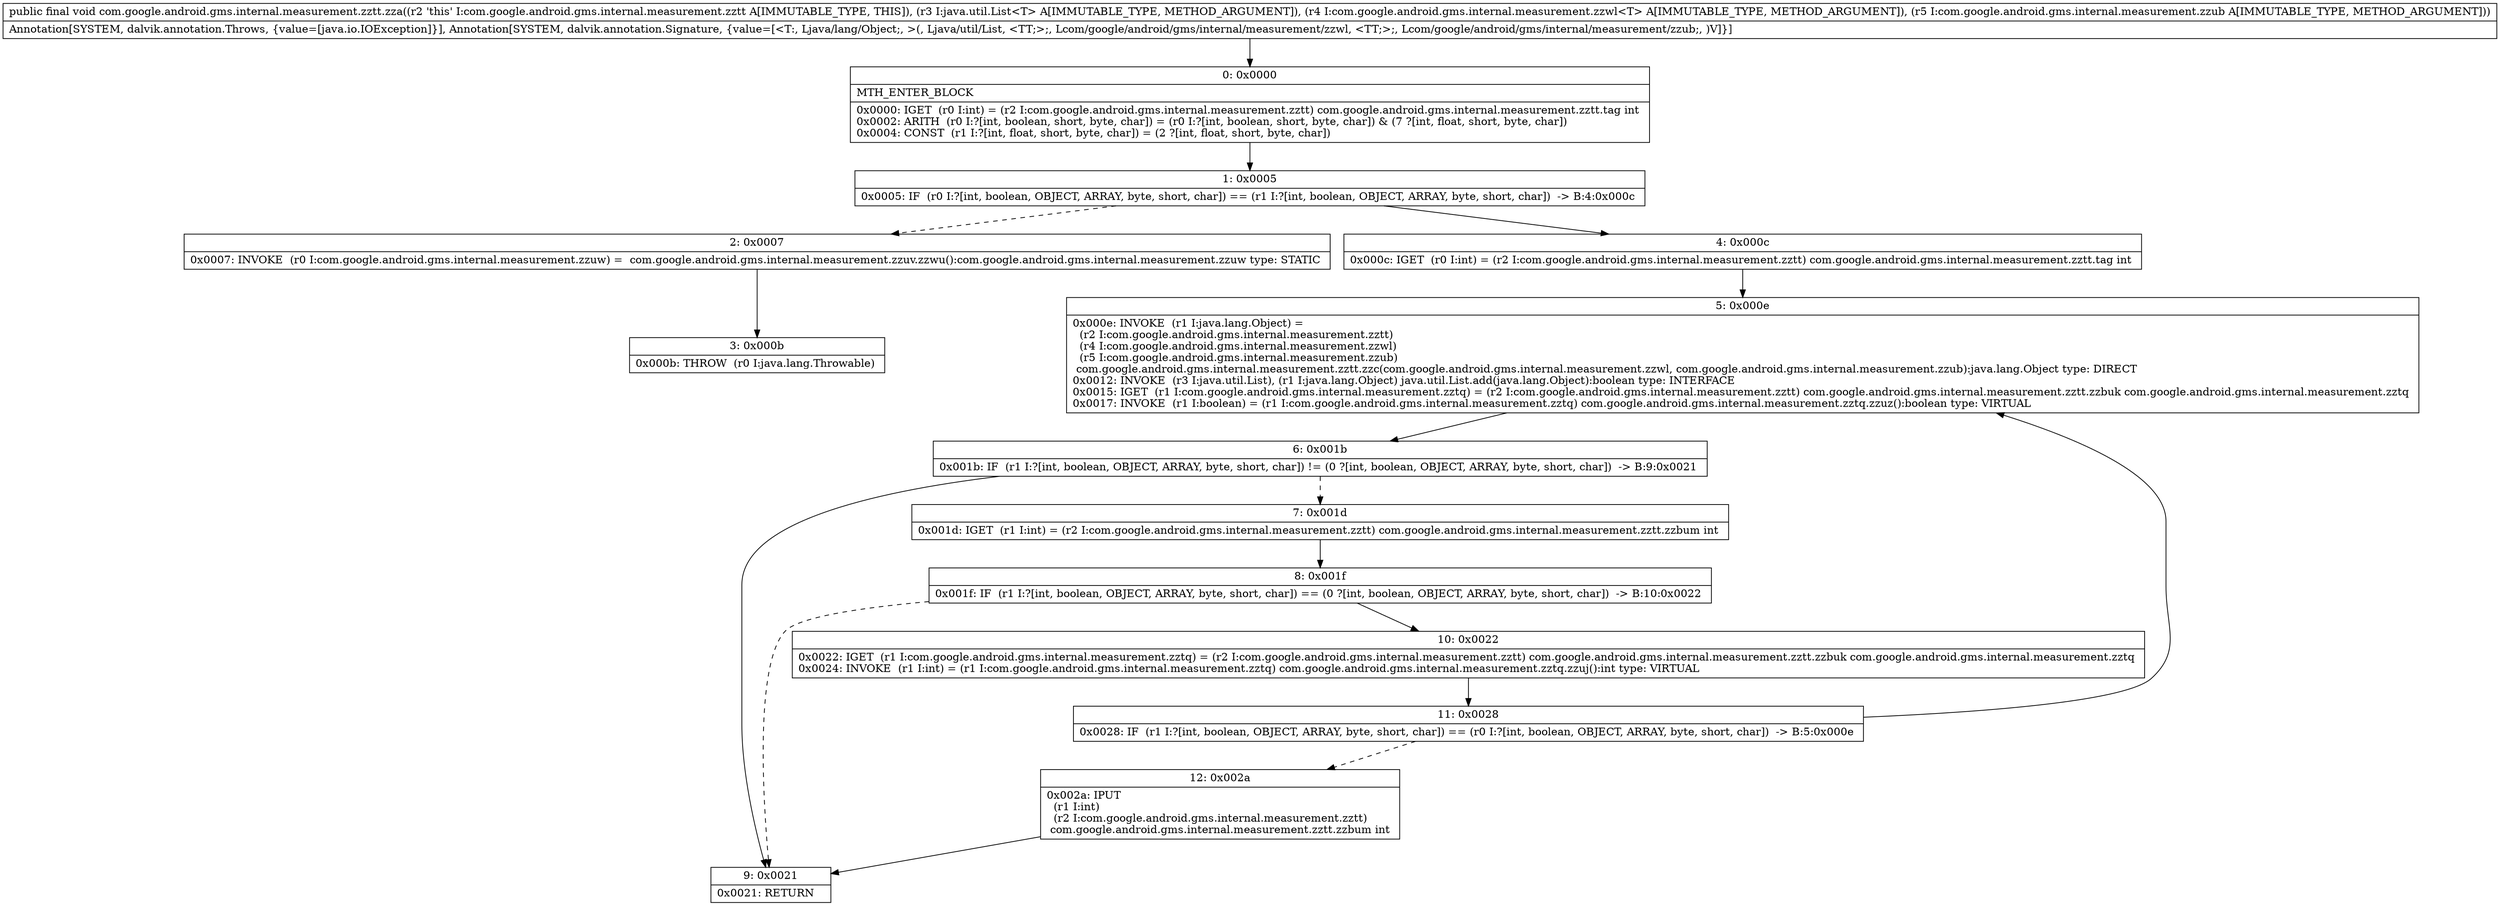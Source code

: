 digraph "CFG forcom.google.android.gms.internal.measurement.zztt.zza(Ljava\/util\/List;Lcom\/google\/android\/gms\/internal\/measurement\/zzwl;Lcom\/google\/android\/gms\/internal\/measurement\/zzub;)V" {
Node_0 [shape=record,label="{0\:\ 0x0000|MTH_ENTER_BLOCK\l|0x0000: IGET  (r0 I:int) = (r2 I:com.google.android.gms.internal.measurement.zztt) com.google.android.gms.internal.measurement.zztt.tag int \l0x0002: ARITH  (r0 I:?[int, boolean, short, byte, char]) = (r0 I:?[int, boolean, short, byte, char]) & (7 ?[int, float, short, byte, char]) \l0x0004: CONST  (r1 I:?[int, float, short, byte, char]) = (2 ?[int, float, short, byte, char]) \l}"];
Node_1 [shape=record,label="{1\:\ 0x0005|0x0005: IF  (r0 I:?[int, boolean, OBJECT, ARRAY, byte, short, char]) == (r1 I:?[int, boolean, OBJECT, ARRAY, byte, short, char])  \-\> B:4:0x000c \l}"];
Node_2 [shape=record,label="{2\:\ 0x0007|0x0007: INVOKE  (r0 I:com.google.android.gms.internal.measurement.zzuw) =  com.google.android.gms.internal.measurement.zzuv.zzwu():com.google.android.gms.internal.measurement.zzuw type: STATIC \l}"];
Node_3 [shape=record,label="{3\:\ 0x000b|0x000b: THROW  (r0 I:java.lang.Throwable) \l}"];
Node_4 [shape=record,label="{4\:\ 0x000c|0x000c: IGET  (r0 I:int) = (r2 I:com.google.android.gms.internal.measurement.zztt) com.google.android.gms.internal.measurement.zztt.tag int \l}"];
Node_5 [shape=record,label="{5\:\ 0x000e|0x000e: INVOKE  (r1 I:java.lang.Object) = \l  (r2 I:com.google.android.gms.internal.measurement.zztt)\l  (r4 I:com.google.android.gms.internal.measurement.zzwl)\l  (r5 I:com.google.android.gms.internal.measurement.zzub)\l com.google.android.gms.internal.measurement.zztt.zzc(com.google.android.gms.internal.measurement.zzwl, com.google.android.gms.internal.measurement.zzub):java.lang.Object type: DIRECT \l0x0012: INVOKE  (r3 I:java.util.List), (r1 I:java.lang.Object) java.util.List.add(java.lang.Object):boolean type: INTERFACE \l0x0015: IGET  (r1 I:com.google.android.gms.internal.measurement.zztq) = (r2 I:com.google.android.gms.internal.measurement.zztt) com.google.android.gms.internal.measurement.zztt.zzbuk com.google.android.gms.internal.measurement.zztq \l0x0017: INVOKE  (r1 I:boolean) = (r1 I:com.google.android.gms.internal.measurement.zztq) com.google.android.gms.internal.measurement.zztq.zzuz():boolean type: VIRTUAL \l}"];
Node_6 [shape=record,label="{6\:\ 0x001b|0x001b: IF  (r1 I:?[int, boolean, OBJECT, ARRAY, byte, short, char]) != (0 ?[int, boolean, OBJECT, ARRAY, byte, short, char])  \-\> B:9:0x0021 \l}"];
Node_7 [shape=record,label="{7\:\ 0x001d|0x001d: IGET  (r1 I:int) = (r2 I:com.google.android.gms.internal.measurement.zztt) com.google.android.gms.internal.measurement.zztt.zzbum int \l}"];
Node_8 [shape=record,label="{8\:\ 0x001f|0x001f: IF  (r1 I:?[int, boolean, OBJECT, ARRAY, byte, short, char]) == (0 ?[int, boolean, OBJECT, ARRAY, byte, short, char])  \-\> B:10:0x0022 \l}"];
Node_9 [shape=record,label="{9\:\ 0x0021|0x0021: RETURN   \l}"];
Node_10 [shape=record,label="{10\:\ 0x0022|0x0022: IGET  (r1 I:com.google.android.gms.internal.measurement.zztq) = (r2 I:com.google.android.gms.internal.measurement.zztt) com.google.android.gms.internal.measurement.zztt.zzbuk com.google.android.gms.internal.measurement.zztq \l0x0024: INVOKE  (r1 I:int) = (r1 I:com.google.android.gms.internal.measurement.zztq) com.google.android.gms.internal.measurement.zztq.zzuj():int type: VIRTUAL \l}"];
Node_11 [shape=record,label="{11\:\ 0x0028|0x0028: IF  (r1 I:?[int, boolean, OBJECT, ARRAY, byte, short, char]) == (r0 I:?[int, boolean, OBJECT, ARRAY, byte, short, char])  \-\> B:5:0x000e \l}"];
Node_12 [shape=record,label="{12\:\ 0x002a|0x002a: IPUT  \l  (r1 I:int)\l  (r2 I:com.google.android.gms.internal.measurement.zztt)\l com.google.android.gms.internal.measurement.zztt.zzbum int \l}"];
MethodNode[shape=record,label="{public final void com.google.android.gms.internal.measurement.zztt.zza((r2 'this' I:com.google.android.gms.internal.measurement.zztt A[IMMUTABLE_TYPE, THIS]), (r3 I:java.util.List\<T\> A[IMMUTABLE_TYPE, METHOD_ARGUMENT]), (r4 I:com.google.android.gms.internal.measurement.zzwl\<T\> A[IMMUTABLE_TYPE, METHOD_ARGUMENT]), (r5 I:com.google.android.gms.internal.measurement.zzub A[IMMUTABLE_TYPE, METHOD_ARGUMENT]))  | Annotation[SYSTEM, dalvik.annotation.Throws, \{value=[java.io.IOException]\}], Annotation[SYSTEM, dalvik.annotation.Signature, \{value=[\<T:, Ljava\/lang\/Object;, \>(, Ljava\/util\/List, \<TT;\>;, Lcom\/google\/android\/gms\/internal\/measurement\/zzwl, \<TT;\>;, Lcom\/google\/android\/gms\/internal\/measurement\/zzub;, )V]\}]\l}"];
MethodNode -> Node_0;
Node_0 -> Node_1;
Node_1 -> Node_2[style=dashed];
Node_1 -> Node_4;
Node_2 -> Node_3;
Node_4 -> Node_5;
Node_5 -> Node_6;
Node_6 -> Node_7[style=dashed];
Node_6 -> Node_9;
Node_7 -> Node_8;
Node_8 -> Node_9[style=dashed];
Node_8 -> Node_10;
Node_10 -> Node_11;
Node_11 -> Node_5;
Node_11 -> Node_12[style=dashed];
Node_12 -> Node_9;
}

